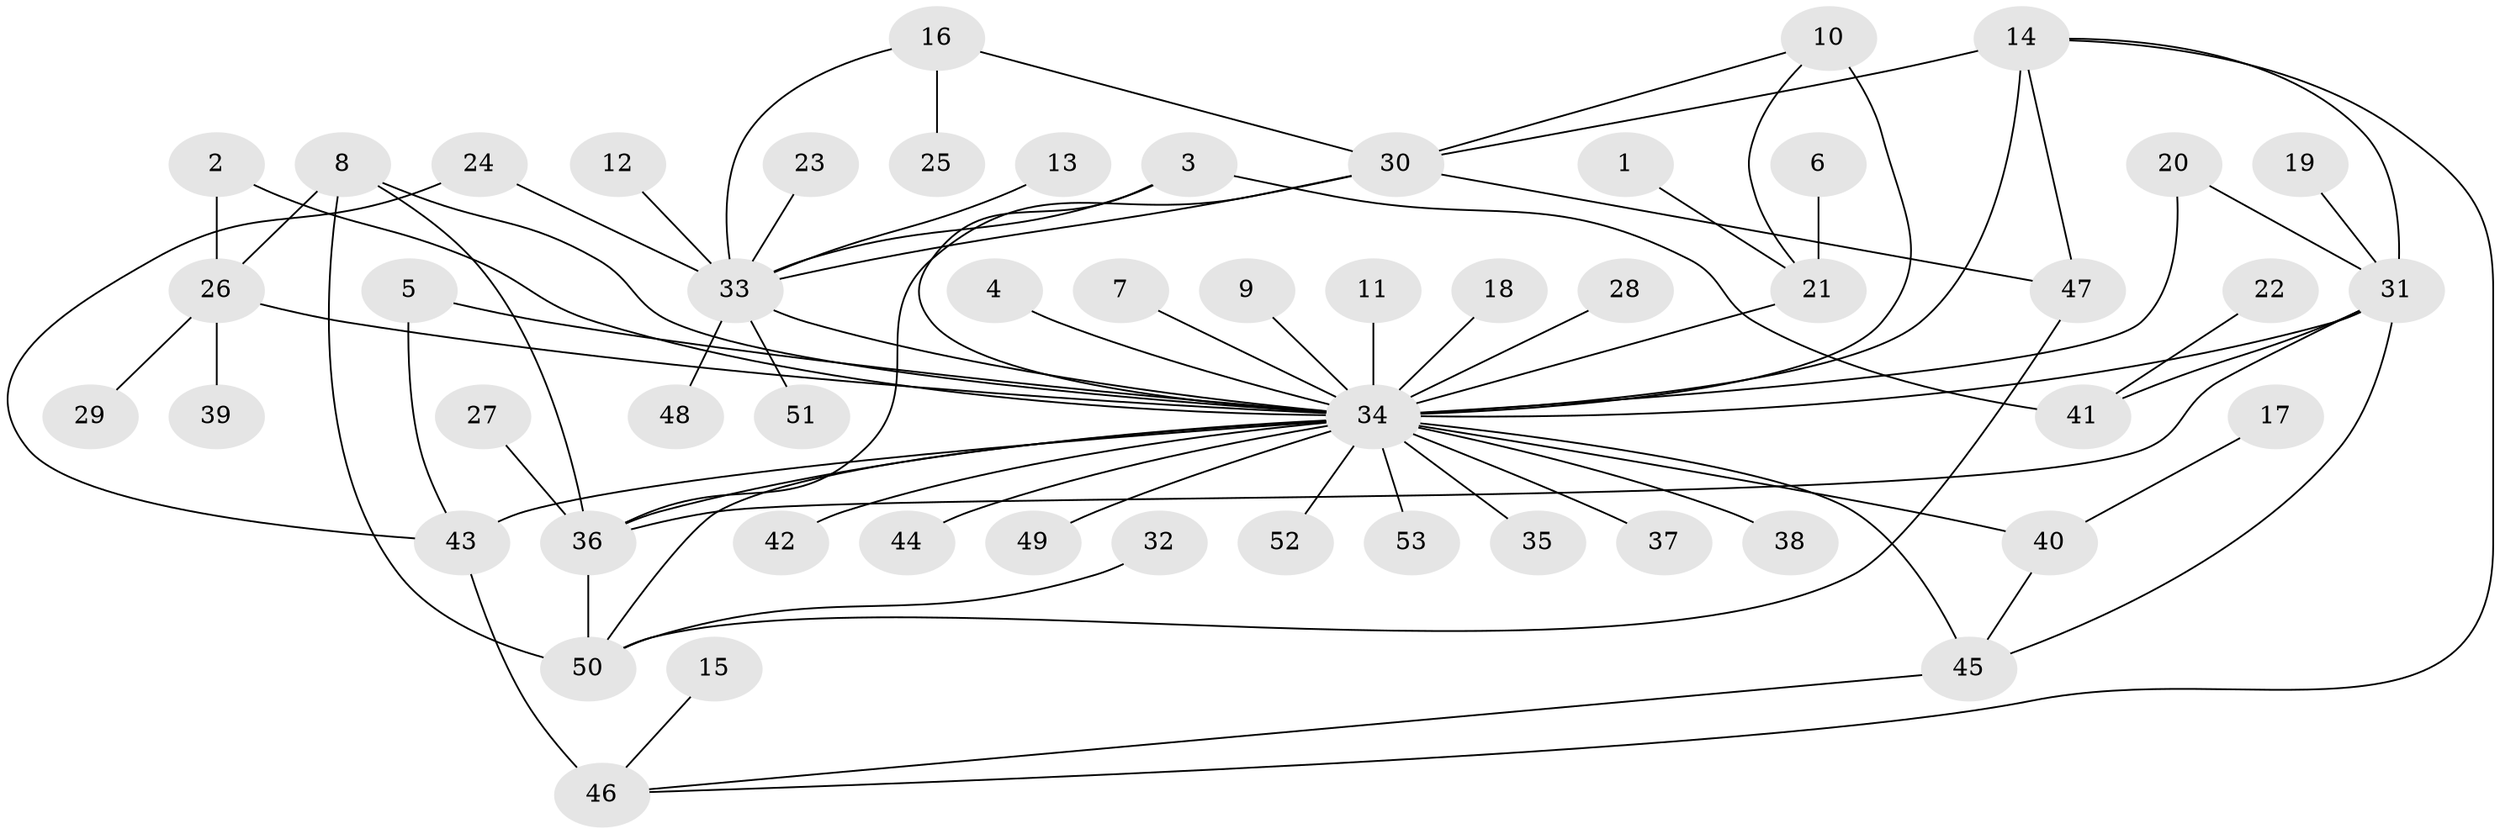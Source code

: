 // original degree distribution, {42: 0.00980392156862745, 8: 0.0196078431372549, 3: 0.10784313725490197, 7: 0.00980392156862745, 4: 0.0784313725490196, 2: 0.19607843137254902, 5: 0.06862745098039216, 6: 0.0196078431372549, 14: 0.00980392156862745, 1: 0.4803921568627451}
// Generated by graph-tools (version 1.1) at 2025/01/03/09/25 03:01:43]
// undirected, 53 vertices, 75 edges
graph export_dot {
graph [start="1"]
  node [color=gray90,style=filled];
  1;
  2;
  3;
  4;
  5;
  6;
  7;
  8;
  9;
  10;
  11;
  12;
  13;
  14;
  15;
  16;
  17;
  18;
  19;
  20;
  21;
  22;
  23;
  24;
  25;
  26;
  27;
  28;
  29;
  30;
  31;
  32;
  33;
  34;
  35;
  36;
  37;
  38;
  39;
  40;
  41;
  42;
  43;
  44;
  45;
  46;
  47;
  48;
  49;
  50;
  51;
  52;
  53;
  1 -- 21 [weight=1.0];
  2 -- 26 [weight=1.0];
  2 -- 34 [weight=1.0];
  3 -- 33 [weight=1.0];
  3 -- 34 [weight=1.0];
  3 -- 41 [weight=1.0];
  4 -- 34 [weight=1.0];
  5 -- 34 [weight=1.0];
  5 -- 43 [weight=1.0];
  6 -- 21 [weight=1.0];
  7 -- 34 [weight=1.0];
  8 -- 26 [weight=1.0];
  8 -- 34 [weight=1.0];
  8 -- 36 [weight=1.0];
  8 -- 50 [weight=2.0];
  9 -- 34 [weight=1.0];
  10 -- 21 [weight=1.0];
  10 -- 30 [weight=1.0];
  10 -- 34 [weight=2.0];
  11 -- 34 [weight=1.0];
  12 -- 33 [weight=1.0];
  13 -- 33 [weight=1.0];
  14 -- 30 [weight=2.0];
  14 -- 31 [weight=1.0];
  14 -- 34 [weight=1.0];
  14 -- 46 [weight=1.0];
  14 -- 47 [weight=1.0];
  15 -- 46 [weight=1.0];
  16 -- 25 [weight=1.0];
  16 -- 30 [weight=1.0];
  16 -- 33 [weight=1.0];
  17 -- 40 [weight=1.0];
  18 -- 34 [weight=1.0];
  19 -- 31 [weight=1.0];
  20 -- 31 [weight=1.0];
  20 -- 34 [weight=1.0];
  21 -- 34 [weight=2.0];
  22 -- 41 [weight=1.0];
  23 -- 33 [weight=1.0];
  24 -- 33 [weight=1.0];
  24 -- 43 [weight=1.0];
  26 -- 29 [weight=1.0];
  26 -- 34 [weight=1.0];
  26 -- 39 [weight=1.0];
  27 -- 36 [weight=2.0];
  28 -- 34 [weight=2.0];
  30 -- 33 [weight=2.0];
  30 -- 36 [weight=1.0];
  30 -- 47 [weight=1.0];
  31 -- 34 [weight=1.0];
  31 -- 36 [weight=1.0];
  31 -- 41 [weight=1.0];
  31 -- 45 [weight=1.0];
  32 -- 50 [weight=1.0];
  33 -- 34 [weight=1.0];
  33 -- 48 [weight=1.0];
  33 -- 51 [weight=1.0];
  34 -- 35 [weight=1.0];
  34 -- 36 [weight=1.0];
  34 -- 37 [weight=1.0];
  34 -- 38 [weight=1.0];
  34 -- 40 [weight=2.0];
  34 -- 42 [weight=1.0];
  34 -- 43 [weight=2.0];
  34 -- 44 [weight=1.0];
  34 -- 45 [weight=1.0];
  34 -- 49 [weight=1.0];
  34 -- 50 [weight=1.0];
  34 -- 52 [weight=1.0];
  34 -- 53 [weight=1.0];
  36 -- 50 [weight=1.0];
  40 -- 45 [weight=1.0];
  43 -- 46 [weight=3.0];
  45 -- 46 [weight=1.0];
  47 -- 50 [weight=1.0];
}
